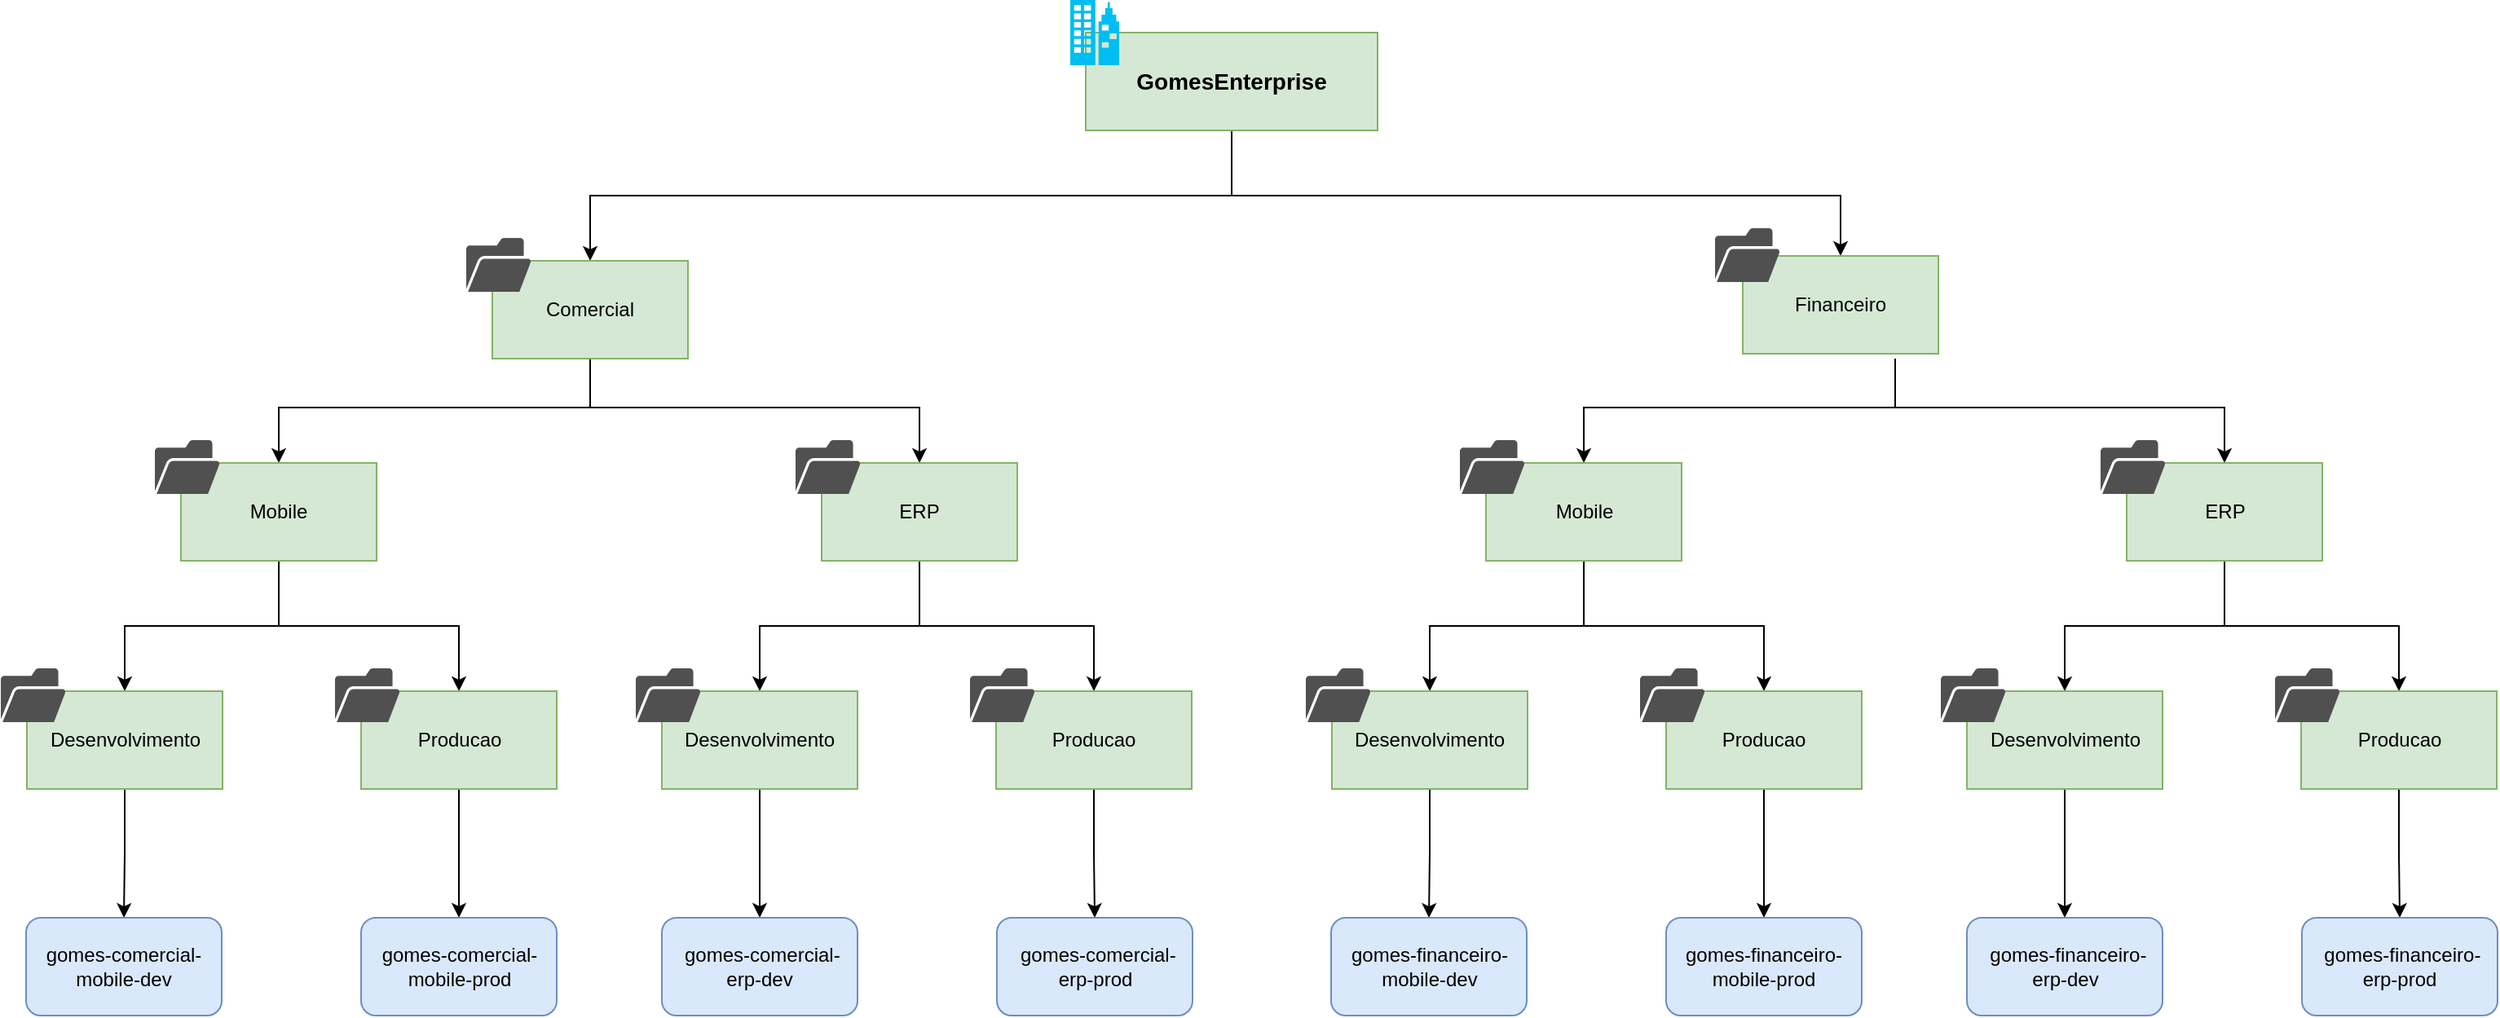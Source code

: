 <mxfile version="20.7.4" type="google" pages="2"><diagram id="Nor1qOGF270oHo8LsfKQ" name="Organizacao"><mxGraphModel dx="1590" dy="1423" grid="1" gridSize="10" guides="1" tooltips="1" connect="1" arrows="1" fold="1" page="1" pageScale="1" pageWidth="1600" pageHeight="700" math="0" shadow="0"><root><mxCell id="0"/><mxCell id="1" parent="0"/><mxCell id="95NQBIq_FZbpaf7QymYI-3" value="" style="edgeStyle=orthogonalEdgeStyle;rounded=0;orthogonalLoop=1;jettySize=auto;html=1;" parent="1" source="95NQBIq_FZbpaf7QymYI-1" target="95NQBIq_FZbpaf7QymYI-2" edge="1"><mxGeometry relative="1" as="geometry"><Array as="points"><mxPoint x="791" y="160"/><mxPoint x="397" y="160"/></Array></mxGeometry></mxCell><mxCell id="95NQBIq_FZbpaf7QymYI-5" value="" style="edgeStyle=orthogonalEdgeStyle;rounded=0;orthogonalLoop=1;jettySize=auto;html=1;" parent="1" source="95NQBIq_FZbpaf7QymYI-1" target="95NQBIq_FZbpaf7QymYI-4" edge="1"><mxGeometry relative="1" as="geometry"><Array as="points"><mxPoint x="791" y="160"/><mxPoint x="1164" y="160"/></Array></mxGeometry></mxCell><mxCell id="95NQBIq_FZbpaf7QymYI-1" value="&lt;b&gt;&lt;font style=&quot;font-size: 14px;&quot;&gt;GomesEnterprise&lt;/font&gt;&lt;/b&gt;" style="rounded=0;whiteSpace=wrap;html=1;fillColor=#d5e8d4;strokeColor=#82b366;" parent="1" vertex="1"><mxGeometry x="701" y="60" width="179" height="60" as="geometry"/></mxCell><mxCell id="Zz4lcWAAXVlEGV07UfyF-5" style="edgeStyle=orthogonalEdgeStyle;rounded=0;orthogonalLoop=1;jettySize=auto;html=1;entryX=0.5;entryY=0;entryDx=0;entryDy=0;" edge="1" parent="1" source="95NQBIq_FZbpaf7QymYI-2" target="Zz4lcWAAXVlEGV07UfyF-1"><mxGeometry relative="1" as="geometry"><Array as="points"><mxPoint x="397" y="290"/><mxPoint x="206" y="290"/></Array></mxGeometry></mxCell><mxCell id="Zz4lcWAAXVlEGV07UfyF-6" style="edgeStyle=orthogonalEdgeStyle;rounded=0;orthogonalLoop=1;jettySize=auto;html=1;entryX=0.5;entryY=0;entryDx=0;entryDy=0;" edge="1" parent="1" source="95NQBIq_FZbpaf7QymYI-2" target="Zz4lcWAAXVlEGV07UfyF-3"><mxGeometry relative="1" as="geometry"><Array as="points"><mxPoint x="397" y="290"/><mxPoint x="599" y="290"/></Array></mxGeometry></mxCell><mxCell id="95NQBIq_FZbpaf7QymYI-2" value="Comercial" style="rounded=0;whiteSpace=wrap;html=1;fillColor=#d5e8d4;strokeColor=#82b366;" parent="1" vertex="1"><mxGeometry x="337" y="200" width="120" height="60" as="geometry"/></mxCell><mxCell id="95NQBIq_FZbpaf7QymYI-4" value="Financeiro" style="rounded=0;whiteSpace=wrap;html=1;fillColor=#d5e8d4;strokeColor=#82b366;" parent="1" vertex="1"><mxGeometry x="1104" y="197" width="120" height="60" as="geometry"/></mxCell><mxCell id="95NQBIq_FZbpaf7QymYI-11" value="" style="sketch=0;pointerEvents=1;shadow=0;dashed=0;html=1;strokeColor=none;fillColor=#505050;labelPosition=center;verticalLabelPosition=bottom;verticalAlign=top;outlineConnect=0;align=center;shape=mxgraph.office.concepts.folder_open;" parent="1" vertex="1"><mxGeometry x="321" y="186" width="40" height="33" as="geometry"/></mxCell><mxCell id="95NQBIq_FZbpaf7QymYI-12" value="" style="sketch=0;pointerEvents=1;shadow=0;dashed=0;html=1;strokeColor=none;fillColor=#505050;labelPosition=center;verticalLabelPosition=bottom;verticalAlign=top;outlineConnect=0;align=center;shape=mxgraph.office.concepts.folder_open;" parent="1" vertex="1"><mxGeometry x="1087" y="180" width="40" height="33" as="geometry"/></mxCell><mxCell id="Zz4lcWAAXVlEGV07UfyF-12" style="edgeStyle=orthogonalEdgeStyle;rounded=0;orthogonalLoop=1;jettySize=auto;html=1;entryX=0.5;entryY=0;entryDx=0;entryDy=0;" edge="1" parent="1" source="Zz4lcWAAXVlEGV07UfyF-1" target="Zz4lcWAAXVlEGV07UfyF-9"><mxGeometry relative="1" as="geometry"/></mxCell><mxCell id="Zz4lcWAAXVlEGV07UfyF-13" style="edgeStyle=orthogonalEdgeStyle;rounded=0;orthogonalLoop=1;jettySize=auto;html=1;" edge="1" parent="1" source="Zz4lcWAAXVlEGV07UfyF-1" target="Zz4lcWAAXVlEGV07UfyF-7"><mxGeometry relative="1" as="geometry"/></mxCell><mxCell id="Zz4lcWAAXVlEGV07UfyF-1" value="Mobile" style="rounded=0;whiteSpace=wrap;html=1;fillColor=#d5e8d4;strokeColor=#82b366;" vertex="1" parent="1"><mxGeometry x="146" y="324" width="120" height="60" as="geometry"/></mxCell><mxCell id="Zz4lcWAAXVlEGV07UfyF-2" value="" style="sketch=0;pointerEvents=1;shadow=0;dashed=0;html=1;strokeColor=none;fillColor=#505050;labelPosition=center;verticalLabelPosition=bottom;verticalAlign=top;outlineConnect=0;align=center;shape=mxgraph.office.concepts.folder_open;" vertex="1" parent="1"><mxGeometry x="130" y="310" width="40" height="33" as="geometry"/></mxCell><mxCell id="Zz4lcWAAXVlEGV07UfyF-22" style="edgeStyle=orthogonalEdgeStyle;rounded=0;orthogonalLoop=1;jettySize=auto;html=1;entryX=0.5;entryY=0;entryDx=0;entryDy=0;" edge="1" parent="1" source="Zz4lcWAAXVlEGV07UfyF-3" target="Zz4lcWAAXVlEGV07UfyF-18"><mxGeometry relative="1" as="geometry"/></mxCell><mxCell id="Zz4lcWAAXVlEGV07UfyF-23" style="edgeStyle=orthogonalEdgeStyle;rounded=0;orthogonalLoop=1;jettySize=auto;html=1;entryX=0.5;entryY=0;entryDx=0;entryDy=0;" edge="1" parent="1" source="Zz4lcWAAXVlEGV07UfyF-3" target="Zz4lcWAAXVlEGV07UfyF-20"><mxGeometry relative="1" as="geometry"/></mxCell><mxCell id="Zz4lcWAAXVlEGV07UfyF-3" value="ERP" style="rounded=0;whiteSpace=wrap;html=1;fillColor=#d5e8d4;strokeColor=#82b366;" vertex="1" parent="1"><mxGeometry x="539" y="324" width="120" height="60" as="geometry"/></mxCell><mxCell id="Zz4lcWAAXVlEGV07UfyF-4" value="" style="sketch=0;pointerEvents=1;shadow=0;dashed=0;html=1;strokeColor=none;fillColor=#505050;labelPosition=center;verticalLabelPosition=bottom;verticalAlign=top;outlineConnect=0;align=center;shape=mxgraph.office.concepts.folder_open;" vertex="1" parent="1"><mxGeometry x="523" y="310" width="40" height="33" as="geometry"/></mxCell><mxCell id="Zz4lcWAAXVlEGV07UfyF-16" style="edgeStyle=orthogonalEdgeStyle;rounded=0;orthogonalLoop=1;jettySize=auto;html=1;entryX=0.5;entryY=0;entryDx=0;entryDy=0;" edge="1" parent="1" source="Zz4lcWAAXVlEGV07UfyF-7" target="Zz4lcWAAXVlEGV07UfyF-14"><mxGeometry relative="1" as="geometry"/></mxCell><mxCell id="Zz4lcWAAXVlEGV07UfyF-7" value="Desenvolvimento" style="rounded=0;whiteSpace=wrap;html=1;fillColor=#d5e8d4;strokeColor=#82b366;" vertex="1" parent="1"><mxGeometry x="51.5" y="464" width="120" height="60" as="geometry"/></mxCell><mxCell id="Zz4lcWAAXVlEGV07UfyF-8" value="" style="sketch=0;pointerEvents=1;shadow=0;dashed=0;html=1;strokeColor=none;fillColor=#505050;labelPosition=center;verticalLabelPosition=bottom;verticalAlign=top;outlineConnect=0;align=center;shape=mxgraph.office.concepts.folder_open;" vertex="1" parent="1"><mxGeometry x="35.5" y="450" width="40" height="33" as="geometry"/></mxCell><mxCell id="Zz4lcWAAXVlEGV07UfyF-17" style="edgeStyle=orthogonalEdgeStyle;rounded=0;orthogonalLoop=1;jettySize=auto;html=1;" edge="1" parent="1" source="Zz4lcWAAXVlEGV07UfyF-9" target="Zz4lcWAAXVlEGV07UfyF-15"><mxGeometry relative="1" as="geometry"/></mxCell><mxCell id="Zz4lcWAAXVlEGV07UfyF-9" value="Producao" style="rounded=0;whiteSpace=wrap;html=1;fillColor=#d5e8d4;strokeColor=#82b366;" vertex="1" parent="1"><mxGeometry x="256.5" y="464" width="120" height="60" as="geometry"/></mxCell><mxCell id="Zz4lcWAAXVlEGV07UfyF-10" value="" style="sketch=0;pointerEvents=1;shadow=0;dashed=0;html=1;strokeColor=none;fillColor=#505050;labelPosition=center;verticalLabelPosition=bottom;verticalAlign=top;outlineConnect=0;align=center;shape=mxgraph.office.concepts.folder_open;" vertex="1" parent="1"><mxGeometry x="240.5" y="450" width="40" height="33" as="geometry"/></mxCell><mxCell id="Zz4lcWAAXVlEGV07UfyF-14" value="gomes-comercial-mobile-dev" style="rounded=1;whiteSpace=wrap;html=1;fillColor=#dae8fc;strokeColor=#6c8ebf;" vertex="1" parent="1"><mxGeometry x="51" y="603" width="120" height="60" as="geometry"/></mxCell><mxCell id="Zz4lcWAAXVlEGV07UfyF-15" value="gomes-comercial-mobile-prod" style="rounded=1;whiteSpace=wrap;html=1;fillColor=#dae8fc;strokeColor=#6c8ebf;" vertex="1" parent="1"><mxGeometry x="256.5" y="603" width="120" height="60" as="geometry"/></mxCell><mxCell id="Zz4lcWAAXVlEGV07UfyF-26" style="edgeStyle=orthogonalEdgeStyle;rounded=0;orthogonalLoop=1;jettySize=auto;html=1;" edge="1" parent="1" source="Zz4lcWAAXVlEGV07UfyF-18" target="Zz4lcWAAXVlEGV07UfyF-24"><mxGeometry relative="1" as="geometry"/></mxCell><mxCell id="Zz4lcWAAXVlEGV07UfyF-18" value="Desenvolvimento" style="rounded=0;whiteSpace=wrap;html=1;fillColor=#d5e8d4;strokeColor=#82b366;" vertex="1" parent="1"><mxGeometry x="441" y="464" width="120" height="60" as="geometry"/></mxCell><mxCell id="Zz4lcWAAXVlEGV07UfyF-19" value="" style="sketch=0;pointerEvents=1;shadow=0;dashed=0;html=1;strokeColor=none;fillColor=#505050;labelPosition=center;verticalLabelPosition=bottom;verticalAlign=top;outlineConnect=0;align=center;shape=mxgraph.office.concepts.folder_open;" vertex="1" parent="1"><mxGeometry x="425" y="450" width="40" height="33" as="geometry"/></mxCell><mxCell id="Zz4lcWAAXVlEGV07UfyF-27" style="edgeStyle=orthogonalEdgeStyle;rounded=0;orthogonalLoop=1;jettySize=auto;html=1;" edge="1" parent="1" source="Zz4lcWAAXVlEGV07UfyF-20" target="Zz4lcWAAXVlEGV07UfyF-25"><mxGeometry relative="1" as="geometry"/></mxCell><mxCell id="Zz4lcWAAXVlEGV07UfyF-20" value="Producao" style="rounded=0;whiteSpace=wrap;html=1;fillColor=#d5e8d4;strokeColor=#82b366;" vertex="1" parent="1"><mxGeometry x="646" y="464" width="120" height="60" as="geometry"/></mxCell><mxCell id="Zz4lcWAAXVlEGV07UfyF-21" value="" style="sketch=0;pointerEvents=1;shadow=0;dashed=0;html=1;strokeColor=none;fillColor=#505050;labelPosition=center;verticalLabelPosition=bottom;verticalAlign=top;outlineConnect=0;align=center;shape=mxgraph.office.concepts.folder_open;" vertex="1" parent="1"><mxGeometry x="630" y="450" width="40" height="33" as="geometry"/></mxCell><mxCell id="Zz4lcWAAXVlEGV07UfyF-24" value="&amp;nbsp;gomes-comercial-erp-dev" style="rounded=1;whiteSpace=wrap;html=1;fillColor=#dae8fc;strokeColor=#6c8ebf;" vertex="1" parent="1"><mxGeometry x="441" y="603" width="120" height="60" as="geometry"/></mxCell><mxCell id="Zz4lcWAAXVlEGV07UfyF-25" value="&amp;nbsp;gomes-comercial-erp-prod" style="rounded=1;whiteSpace=wrap;html=1;fillColor=#dae8fc;strokeColor=#6c8ebf;" vertex="1" parent="1"><mxGeometry x="646.5" y="603" width="120" height="60" as="geometry"/></mxCell><mxCell id="Zz4lcWAAXVlEGV07UfyF-28" style="edgeStyle=orthogonalEdgeStyle;rounded=0;orthogonalLoop=1;jettySize=auto;html=1;entryX=0.5;entryY=0;entryDx=0;entryDy=0;" edge="1" parent="1" target="Zz4lcWAAXVlEGV07UfyF-32"><mxGeometry relative="1" as="geometry"><mxPoint x="1197.5" y="260" as="sourcePoint"/><Array as="points"><mxPoint x="1197.5" y="290"/><mxPoint x="1006.5" y="290"/></Array></mxGeometry></mxCell><mxCell id="Zz4lcWAAXVlEGV07UfyF-29" style="edgeStyle=orthogonalEdgeStyle;rounded=0;orthogonalLoop=1;jettySize=auto;html=1;entryX=0.5;entryY=0;entryDx=0;entryDy=0;" edge="1" parent="1" target="Zz4lcWAAXVlEGV07UfyF-36"><mxGeometry relative="1" as="geometry"><mxPoint x="1197.5" y="260" as="sourcePoint"/><Array as="points"><mxPoint x="1197.5" y="290"/><mxPoint x="1399.5" y="290"/></Array></mxGeometry></mxCell><mxCell id="Zz4lcWAAXVlEGV07UfyF-30" style="edgeStyle=orthogonalEdgeStyle;rounded=0;orthogonalLoop=1;jettySize=auto;html=1;entryX=0.5;entryY=0;entryDx=0;entryDy=0;" edge="1" parent="1" source="Zz4lcWAAXVlEGV07UfyF-32" target="Zz4lcWAAXVlEGV07UfyF-42"><mxGeometry relative="1" as="geometry"/></mxCell><mxCell id="Zz4lcWAAXVlEGV07UfyF-31" style="edgeStyle=orthogonalEdgeStyle;rounded=0;orthogonalLoop=1;jettySize=auto;html=1;" edge="1" parent="1" source="Zz4lcWAAXVlEGV07UfyF-32" target="Zz4lcWAAXVlEGV07UfyF-39"><mxGeometry relative="1" as="geometry"/></mxCell><mxCell id="Zz4lcWAAXVlEGV07UfyF-32" value="Mobile" style="rounded=0;whiteSpace=wrap;html=1;fillColor=#d5e8d4;strokeColor=#82b366;" vertex="1" parent="1"><mxGeometry x="946.5" y="324" width="120" height="60" as="geometry"/></mxCell><mxCell id="Zz4lcWAAXVlEGV07UfyF-33" value="" style="sketch=0;pointerEvents=1;shadow=0;dashed=0;html=1;strokeColor=none;fillColor=#505050;labelPosition=center;verticalLabelPosition=bottom;verticalAlign=top;outlineConnect=0;align=center;shape=mxgraph.office.concepts.folder_open;" vertex="1" parent="1"><mxGeometry x="930.5" y="310" width="40" height="33" as="geometry"/></mxCell><mxCell id="Zz4lcWAAXVlEGV07UfyF-34" style="edgeStyle=orthogonalEdgeStyle;rounded=0;orthogonalLoop=1;jettySize=auto;html=1;entryX=0.5;entryY=0;entryDx=0;entryDy=0;" edge="1" parent="1" source="Zz4lcWAAXVlEGV07UfyF-36" target="Zz4lcWAAXVlEGV07UfyF-47"><mxGeometry relative="1" as="geometry"/></mxCell><mxCell id="Zz4lcWAAXVlEGV07UfyF-35" style="edgeStyle=orthogonalEdgeStyle;rounded=0;orthogonalLoop=1;jettySize=auto;html=1;entryX=0.5;entryY=0;entryDx=0;entryDy=0;" edge="1" parent="1" source="Zz4lcWAAXVlEGV07UfyF-36" target="Zz4lcWAAXVlEGV07UfyF-50"><mxGeometry relative="1" as="geometry"/></mxCell><mxCell id="Zz4lcWAAXVlEGV07UfyF-36" value="ERP" style="rounded=0;whiteSpace=wrap;html=1;fillColor=#d5e8d4;strokeColor=#82b366;" vertex="1" parent="1"><mxGeometry x="1339.5" y="324" width="120" height="60" as="geometry"/></mxCell><mxCell id="Zz4lcWAAXVlEGV07UfyF-37" value="" style="sketch=0;pointerEvents=1;shadow=0;dashed=0;html=1;strokeColor=none;fillColor=#505050;labelPosition=center;verticalLabelPosition=bottom;verticalAlign=top;outlineConnect=0;align=center;shape=mxgraph.office.concepts.folder_open;" vertex="1" parent="1"><mxGeometry x="1323.5" y="310" width="40" height="33" as="geometry"/></mxCell><mxCell id="Zz4lcWAAXVlEGV07UfyF-38" style="edgeStyle=orthogonalEdgeStyle;rounded=0;orthogonalLoop=1;jettySize=auto;html=1;entryX=0.5;entryY=0;entryDx=0;entryDy=0;" edge="1" parent="1" source="Zz4lcWAAXVlEGV07UfyF-39" target="Zz4lcWAAXVlEGV07UfyF-44"><mxGeometry relative="1" as="geometry"/></mxCell><mxCell id="Zz4lcWAAXVlEGV07UfyF-39" value="Desenvolvimento" style="rounded=0;whiteSpace=wrap;html=1;fillColor=#d5e8d4;strokeColor=#82b366;" vertex="1" parent="1"><mxGeometry x="852" y="464" width="120" height="60" as="geometry"/></mxCell><mxCell id="Zz4lcWAAXVlEGV07UfyF-40" value="" style="sketch=0;pointerEvents=1;shadow=0;dashed=0;html=1;strokeColor=none;fillColor=#505050;labelPosition=center;verticalLabelPosition=bottom;verticalAlign=top;outlineConnect=0;align=center;shape=mxgraph.office.concepts.folder_open;" vertex="1" parent="1"><mxGeometry x="836" y="450" width="40" height="33" as="geometry"/></mxCell><mxCell id="Zz4lcWAAXVlEGV07UfyF-41" style="edgeStyle=orthogonalEdgeStyle;rounded=0;orthogonalLoop=1;jettySize=auto;html=1;" edge="1" parent="1" source="Zz4lcWAAXVlEGV07UfyF-42" target="Zz4lcWAAXVlEGV07UfyF-45"><mxGeometry relative="1" as="geometry"/></mxCell><mxCell id="Zz4lcWAAXVlEGV07UfyF-42" value="Producao" style="rounded=0;whiteSpace=wrap;html=1;fillColor=#d5e8d4;strokeColor=#82b366;" vertex="1" parent="1"><mxGeometry x="1057" y="464" width="120" height="60" as="geometry"/></mxCell><mxCell id="Zz4lcWAAXVlEGV07UfyF-43" value="" style="sketch=0;pointerEvents=1;shadow=0;dashed=0;html=1;strokeColor=none;fillColor=#505050;labelPosition=center;verticalLabelPosition=bottom;verticalAlign=top;outlineConnect=0;align=center;shape=mxgraph.office.concepts.folder_open;" vertex="1" parent="1"><mxGeometry x="1041" y="450" width="40" height="33" as="geometry"/></mxCell><mxCell id="Zz4lcWAAXVlEGV07UfyF-44" value="gomes-financeiro-mobile-dev" style="rounded=1;whiteSpace=wrap;html=1;fillColor=#dae8fc;strokeColor=#6c8ebf;" vertex="1" parent="1"><mxGeometry x="851.5" y="603" width="120" height="60" as="geometry"/></mxCell><mxCell id="Zz4lcWAAXVlEGV07UfyF-45" value="gomes-financeiro-mobile-prod" style="rounded=1;whiteSpace=wrap;html=1;fillColor=#dae8fc;strokeColor=#6c8ebf;" vertex="1" parent="1"><mxGeometry x="1057" y="603" width="120" height="60" as="geometry"/></mxCell><mxCell id="Zz4lcWAAXVlEGV07UfyF-46" style="edgeStyle=orthogonalEdgeStyle;rounded=0;orthogonalLoop=1;jettySize=auto;html=1;" edge="1" parent="1" source="Zz4lcWAAXVlEGV07UfyF-47" target="Zz4lcWAAXVlEGV07UfyF-52"><mxGeometry relative="1" as="geometry"/></mxCell><mxCell id="Zz4lcWAAXVlEGV07UfyF-47" value="Desenvolvimento" style="rounded=0;whiteSpace=wrap;html=1;fillColor=#d5e8d4;strokeColor=#82b366;" vertex="1" parent="1"><mxGeometry x="1241.5" y="464" width="120" height="60" as="geometry"/></mxCell><mxCell id="Zz4lcWAAXVlEGV07UfyF-48" value="" style="sketch=0;pointerEvents=1;shadow=0;dashed=0;html=1;strokeColor=none;fillColor=#505050;labelPosition=center;verticalLabelPosition=bottom;verticalAlign=top;outlineConnect=0;align=center;shape=mxgraph.office.concepts.folder_open;" vertex="1" parent="1"><mxGeometry x="1225.5" y="450" width="40" height="33" as="geometry"/></mxCell><mxCell id="Zz4lcWAAXVlEGV07UfyF-49" style="edgeStyle=orthogonalEdgeStyle;rounded=0;orthogonalLoop=1;jettySize=auto;html=1;" edge="1" parent="1" source="Zz4lcWAAXVlEGV07UfyF-50" target="Zz4lcWAAXVlEGV07UfyF-53"><mxGeometry relative="1" as="geometry"/></mxCell><mxCell id="Zz4lcWAAXVlEGV07UfyF-50" value="Producao" style="rounded=0;whiteSpace=wrap;html=1;fillColor=#d5e8d4;strokeColor=#82b366;" vertex="1" parent="1"><mxGeometry x="1446.5" y="464" width="120" height="60" as="geometry"/></mxCell><mxCell id="Zz4lcWAAXVlEGV07UfyF-51" value="" style="sketch=0;pointerEvents=1;shadow=0;dashed=0;html=1;strokeColor=none;fillColor=#505050;labelPosition=center;verticalLabelPosition=bottom;verticalAlign=top;outlineConnect=0;align=center;shape=mxgraph.office.concepts.folder_open;" vertex="1" parent="1"><mxGeometry x="1430.5" y="450" width="40" height="33" as="geometry"/></mxCell><mxCell id="Zz4lcWAAXVlEGV07UfyF-52" value="&amp;nbsp;gomes-financeiro-erp-dev" style="rounded=1;whiteSpace=wrap;html=1;fillColor=#dae8fc;strokeColor=#6c8ebf;" vertex="1" parent="1"><mxGeometry x="1241.5" y="603" width="120" height="60" as="geometry"/></mxCell><mxCell id="Zz4lcWAAXVlEGV07UfyF-53" value="&amp;nbsp;gomes-financeiro-erp-prod" style="rounded=1;whiteSpace=wrap;html=1;fillColor=#dae8fc;strokeColor=#6c8ebf;" vertex="1" parent="1"><mxGeometry x="1447" y="603" width="120" height="60" as="geometry"/></mxCell><mxCell id="Ly8dBgbKSSEaEpX6P6Jm-1" value="" style="verticalLabelPosition=bottom;html=1;verticalAlign=top;align=center;strokeColor=none;fillColor=#00BEF2;shape=mxgraph.azure.enterprise;pointerEvents=1;fontSize=14;" vertex="1" parent="1"><mxGeometry x="691.5" y="40" width="30" height="40" as="geometry"/></mxCell></root></mxGraphModel></diagram><diagram id="nHQbY8-KYhbuH6fXzU3j" name="Grupos_e_Usuarios"><mxGraphModel grid="1" page="1" gridSize="10" guides="1" tooltips="1" connect="1" arrows="1" fold="1" pageScale="1" pageWidth="800" pageHeight="350" math="0" shadow="0"><root><mxCell id="0"/><mxCell id="1" parent="0"/><mxCell id="ERsoHs6fYk6Qlfmbs3Yu-1" style="edgeStyle=orthogonalEdgeStyle;rounded=0;orthogonalLoop=1;jettySize=auto;html=1;fontSize=14;" edge="1" parent="1" source="F1sdA0a6QKwNpEBadHgJ-3" target="F1sdA0a6QKwNpEBadHgJ-5"><mxGeometry relative="1" as="geometry"><Array as="points"><mxPoint x="410" y="136"/><mxPoint x="96" y="136"/></Array></mxGeometry></mxCell><mxCell id="ERsoHs6fYk6Qlfmbs3Yu-2" style="edgeStyle=orthogonalEdgeStyle;rounded=0;orthogonalLoop=1;jettySize=auto;html=1;fontSize=14;" edge="1" parent="1" source="F1sdA0a6QKwNpEBadHgJ-3" target="F1sdA0a6QKwNpEBadHgJ-7"><mxGeometry relative="1" as="geometry"><Array as="points"><mxPoint x="410" y="136"/><mxPoint x="251" y="136"/></Array></mxGeometry></mxCell><mxCell id="ERsoHs6fYk6Qlfmbs3Yu-3" style="edgeStyle=orthogonalEdgeStyle;rounded=0;orthogonalLoop=1;jettySize=auto;html=1;fontSize=14;" edge="1" parent="1" source="F1sdA0a6QKwNpEBadHgJ-3" target="phGmF_6svQ4Imp0yNplB-2"><mxGeometry relative="1" as="geometry"/></mxCell><mxCell id="ERsoHs6fYk6Qlfmbs3Yu-4" style="edgeStyle=orthogonalEdgeStyle;rounded=0;orthogonalLoop=1;jettySize=auto;html=1;fontSize=14;" edge="1" parent="1" source="F1sdA0a6QKwNpEBadHgJ-3" target="phGmF_6svQ4Imp0yNplB-3"><mxGeometry relative="1" as="geometry"><Array as="points"><mxPoint x="410" y="136"/><mxPoint x="565" y="136"/></Array></mxGeometry></mxCell><mxCell id="ERsoHs6fYk6Qlfmbs3Yu-5" style="edgeStyle=orthogonalEdgeStyle;rounded=0;orthogonalLoop=1;jettySize=auto;html=1;fontSize=14;" edge="1" parent="1" source="F1sdA0a6QKwNpEBadHgJ-3" target="phGmF_6svQ4Imp0yNplB-4"><mxGeometry relative="1" as="geometry"><Array as="points"><mxPoint x="410" y="136"/><mxPoint x="720" y="136"/></Array></mxGeometry></mxCell><mxCell id="F1sdA0a6QKwNpEBadHgJ-3" value="&lt;b style=&quot;border-color: var(--border-color);&quot;&gt;&lt;font style=&quot;border-color: var(--border-color); font-size: 14px;&quot;&gt;GomesEnterprise&lt;/font&gt;&lt;/b&gt;" style="rounded=0;whiteSpace=wrap;html=1;fillColor=#fff2cc;strokeColor=#d6b656;" vertex="1" parent="1"><mxGeometry x="328.5" y="34" width="163" height="60" as="geometry"/></mxCell><mxCell id="ERsoHs6fYk6Qlfmbs3Yu-34" style="edgeStyle=orthogonalEdgeStyle;rounded=0;orthogonalLoop=1;jettySize=auto;html=1;fontSize=14;" edge="1" parent="1" source="F1sdA0a6QKwNpEBadHgJ-5" target="ERsoHs6fYk6Qlfmbs3Yu-11"><mxGeometry relative="1" as="geometry"/></mxCell><mxCell id="F1sdA0a6QKwNpEBadHgJ-5" value="comercial" style="rounded=0;whiteSpace=wrap;html=1;fillColor=#fff2cc;strokeColor=#d6b656;" vertex="1" parent="1"><mxGeometry x="36" y="180" width="120" height="60" as="geometry"/></mxCell><mxCell id="ERsoHs6fYk6Qlfmbs3Yu-35" style="edgeStyle=orthogonalEdgeStyle;rounded=0;orthogonalLoop=1;jettySize=auto;html=1;fontSize=14;" edge="1" parent="1" source="F1sdA0a6QKwNpEBadHgJ-7" target="ERsoHs6fYk6Qlfmbs3Yu-30"><mxGeometry relative="1" as="geometry"/></mxCell><mxCell id="F1sdA0a6QKwNpEBadHgJ-7" value="financeiro" style="rounded=0;whiteSpace=wrap;html=1;fillColor=#fff2cc;strokeColor=#d6b656;" vertex="1" parent="1"><mxGeometry x="191" y="180" width="120" height="60" as="geometry"/></mxCell><mxCell id="ERsoHs6fYk6Qlfmbs3Yu-36" style="edgeStyle=orthogonalEdgeStyle;rounded=0;orthogonalLoop=1;jettySize=auto;html=1;fontSize=14;" edge="1" parent="1" source="phGmF_6svQ4Imp0yNplB-2" target="ERsoHs6fYk6Qlfmbs3Yu-31"><mxGeometry relative="1" as="geometry"/></mxCell><mxCell id="phGmF_6svQ4Imp0yNplB-2" value="marketing" style="rounded=0;whiteSpace=wrap;html=1;fillColor=#fff2cc;strokeColor=#d6b656;" vertex="1" parent="1"><mxGeometry x="350" y="180" width="120" height="60" as="geometry"/></mxCell><mxCell id="ERsoHs6fYk6Qlfmbs3Yu-37" style="edgeStyle=orthogonalEdgeStyle;rounded=0;orthogonalLoop=1;jettySize=auto;html=1;fontSize=14;" edge="1" parent="1" source="phGmF_6svQ4Imp0yNplB-3" target="ERsoHs6fYk6Qlfmbs3Yu-32"><mxGeometry relative="1" as="geometry"/></mxCell><mxCell id="phGmF_6svQ4Imp0yNplB-3" value="sre" style="rounded=0;whiteSpace=wrap;html=1;fillColor=#fff2cc;strokeColor=#d6b656;" vertex="1" parent="1"><mxGeometry x="505" y="180" width="120" height="60" as="geometry"/></mxCell><mxCell id="ERsoHs6fYk6Qlfmbs3Yu-38" style="edgeStyle=orthogonalEdgeStyle;rounded=0;orthogonalLoop=1;jettySize=auto;html=1;fontSize=14;" edge="1" parent="1" source="phGmF_6svQ4Imp0yNplB-4" target="ERsoHs6fYk6Qlfmbs3Yu-33"><mxGeometry relative="1" as="geometry"/></mxCell><mxCell id="phGmF_6svQ4Imp0yNplB-4" value="devops" style="rounded=0;whiteSpace=wrap;html=1;fillColor=#fff2cc;strokeColor=#d6b656;" vertex="1" parent="1"><mxGeometry x="660" y="180" width="120" height="60" as="geometry"/></mxCell><mxCell id="phGmF_6svQ4Imp0yNplB-6" value="" style="verticalLabelPosition=bottom;html=1;verticalAlign=top;align=center;strokeColor=none;fillColor=#00BEF2;shape=mxgraph.azure.enterprise;pointerEvents=1;fontSize=14;" vertex="1" parent="1"><mxGeometry x="315" y="14" width="30" height="40" as="geometry"/></mxCell><mxCell id="ERsoHs6fYk6Qlfmbs3Yu-15" value="" style="group" vertex="1" connectable="0" parent="1"><mxGeometry x="20" y="166" width="40" height="40" as="geometry"/></mxCell><mxCell id="ERsoHs6fYk6Qlfmbs3Yu-16" value="" style="aspect=fixed;html=1;points=[];align=center;image;fontSize=12;image=img/lib/azure2/identity/Users.svg;" vertex="1" parent="ERsoHs6fYk6Qlfmbs3Yu-15"><mxGeometry y="0.537" width="22.268" height="24.355" as="geometry"/></mxCell><mxCell id="ERsoHs6fYk6Qlfmbs3Yu-17" value="" style="aspect=fixed;html=1;points=[];align=center;image;fontSize=12;image=img/lib/azure2/identity/Users.svg;" vertex="1" parent="ERsoHs6fYk6Qlfmbs3Yu-15"><mxGeometry x="13.608" width="26.392" height="28.866" as="geometry"/></mxCell><mxCell id="ERsoHs6fYk6Qlfmbs3Yu-18" value="" style="group" vertex="1" connectable="0" parent="1"><mxGeometry x="175" y="166" width="40" height="40" as="geometry"/></mxCell><mxCell id="ERsoHs6fYk6Qlfmbs3Yu-19" value="" style="aspect=fixed;html=1;points=[];align=center;image;fontSize=12;image=img/lib/azure2/identity/Users.svg;" vertex="1" parent="ERsoHs6fYk6Qlfmbs3Yu-18"><mxGeometry y="0.537" width="22.268" height="24.355" as="geometry"/></mxCell><mxCell id="ERsoHs6fYk6Qlfmbs3Yu-20" value="" style="aspect=fixed;html=1;points=[];align=center;image;fontSize=12;image=img/lib/azure2/identity/Users.svg;" vertex="1" parent="ERsoHs6fYk6Qlfmbs3Yu-18"><mxGeometry x="13.608" width="26.392" height="28.866" as="geometry"/></mxCell><mxCell id="ERsoHs6fYk6Qlfmbs3Yu-21" value="" style="group" vertex="1" connectable="0" parent="1"><mxGeometry x="333" y="166" width="40" height="40" as="geometry"/></mxCell><mxCell id="ERsoHs6fYk6Qlfmbs3Yu-22" value="" style="aspect=fixed;html=1;points=[];align=center;image;fontSize=12;image=img/lib/azure2/identity/Users.svg;" vertex="1" parent="ERsoHs6fYk6Qlfmbs3Yu-21"><mxGeometry y="0.537" width="22.268" height="24.355" as="geometry"/></mxCell><mxCell id="ERsoHs6fYk6Qlfmbs3Yu-23" value="" style="aspect=fixed;html=1;points=[];align=center;image;fontSize=12;image=img/lib/azure2/identity/Users.svg;" vertex="1" parent="ERsoHs6fYk6Qlfmbs3Yu-21"><mxGeometry x="13.608" width="26.392" height="28.866" as="geometry"/></mxCell><mxCell id="ERsoHs6fYk6Qlfmbs3Yu-24" value="" style="group" vertex="1" connectable="0" parent="1"><mxGeometry x="489" y="166" width="40" height="40" as="geometry"/></mxCell><mxCell id="ERsoHs6fYk6Qlfmbs3Yu-25" value="" style="aspect=fixed;html=1;points=[];align=center;image;fontSize=12;image=img/lib/azure2/identity/Users.svg;" vertex="1" parent="ERsoHs6fYk6Qlfmbs3Yu-24"><mxGeometry y="0.537" width="22.268" height="24.355" as="geometry"/></mxCell><mxCell id="ERsoHs6fYk6Qlfmbs3Yu-26" value="" style="aspect=fixed;html=1;points=[];align=center;image;fontSize=12;image=img/lib/azure2/identity/Users.svg;" vertex="1" parent="ERsoHs6fYk6Qlfmbs3Yu-24"><mxGeometry x="13.608" width="26.392" height="28.866" as="geometry"/></mxCell><mxCell id="ERsoHs6fYk6Qlfmbs3Yu-27" value="" style="group" vertex="1" connectable="0" parent="1"><mxGeometry x="643" y="166" width="40" height="40" as="geometry"/></mxCell><mxCell id="ERsoHs6fYk6Qlfmbs3Yu-28" value="" style="aspect=fixed;html=1;points=[];align=center;image;fontSize=12;image=img/lib/azure2/identity/Users.svg;" vertex="1" parent="ERsoHs6fYk6Qlfmbs3Yu-27"><mxGeometry y="0.537" width="22.268" height="24.355" as="geometry"/></mxCell><mxCell id="ERsoHs6fYk6Qlfmbs3Yu-29" value="" style="aspect=fixed;html=1;points=[];align=center;image;fontSize=12;image=img/lib/azure2/identity/Users.svg;" vertex="1" parent="ERsoHs6fYk6Qlfmbs3Yu-27"><mxGeometry x="13.608" width="26.392" height="28.866" as="geometry"/></mxCell><mxCell id="ERsoHs6fYk6Qlfmbs3Yu-11" value="" style="aspect=fixed;html=1;points=[];align=center;image;fontSize=12;image=img/lib/azure2/identity/Users.svg;" vertex="1" parent="1"><mxGeometry x="73.14" y="283" width="45.71" height="50" as="geometry"/></mxCell><mxCell id="ERsoHs6fYk6Qlfmbs3Yu-30" value="" style="aspect=fixed;html=1;points=[];align=center;image;fontSize=12;image=img/lib/azure2/identity/Users.svg;" vertex="1" parent="1"><mxGeometry x="228.15" y="283" width="45.71" height="50" as="geometry"/></mxCell><mxCell id="ERsoHs6fYk6Qlfmbs3Yu-31" value="" style="aspect=fixed;html=1;points=[];align=center;image;fontSize=12;image=img/lib/azure2/identity/Users.svg;" vertex="1" parent="1"><mxGeometry x="387.14" y="283" width="45.71" height="50" as="geometry"/></mxCell><mxCell id="ERsoHs6fYk6Qlfmbs3Yu-32" value="" style="aspect=fixed;html=1;points=[];align=center;image;fontSize=12;image=img/lib/azure2/identity/Users.svg;" vertex="1" parent="1"><mxGeometry x="542.14" y="283" width="45.71" height="50" as="geometry"/></mxCell><mxCell id="ERsoHs6fYk6Qlfmbs3Yu-33" value="" style="aspect=fixed;html=1;points=[];align=center;image;fontSize=12;image=img/lib/azure2/identity/Users.svg;" vertex="1" parent="1"><mxGeometry x="697.14" y="283" width="45.71" height="50" as="geometry"/></mxCell></root></mxGraphModel></diagram></mxfile>